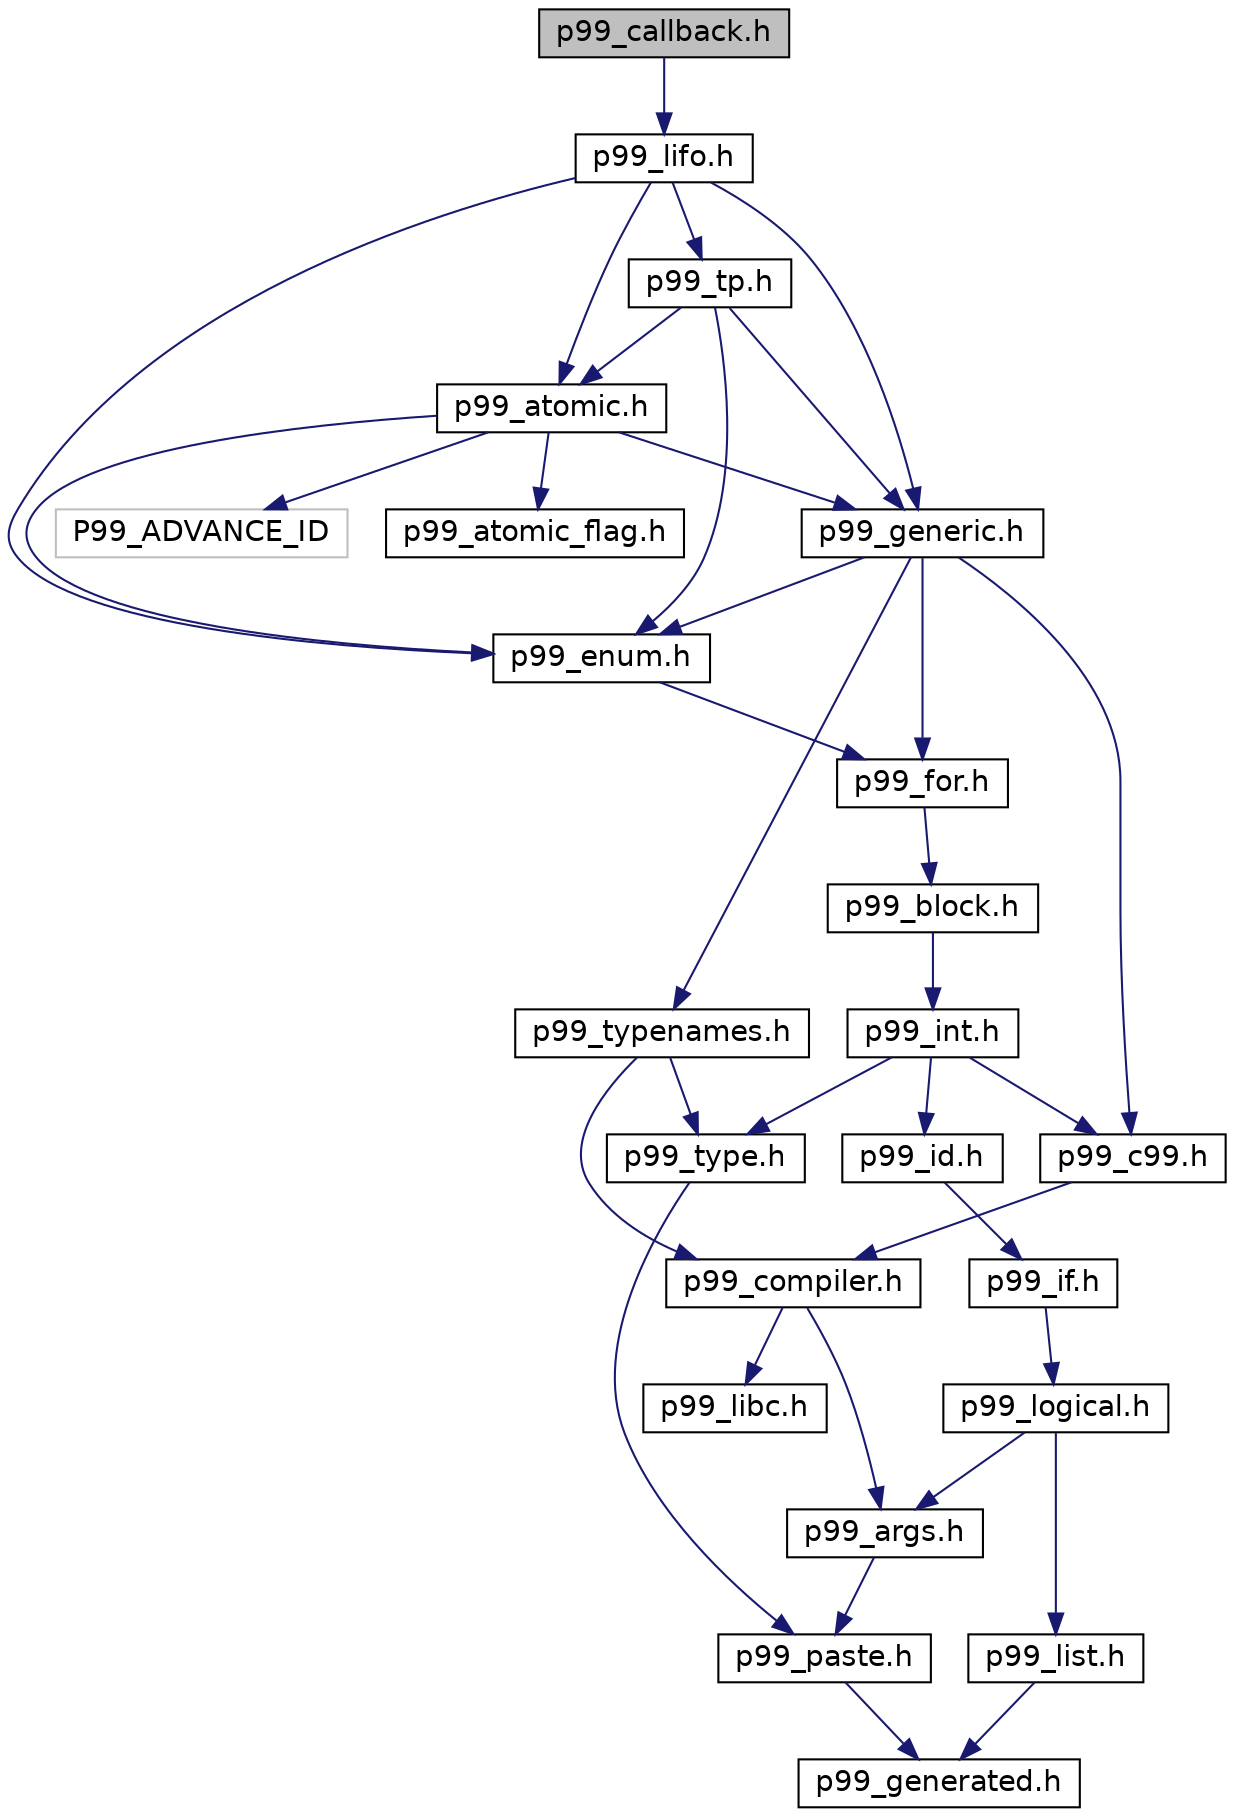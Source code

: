 digraph "p99_callback.h"
{
 // LATEX_PDF_SIZE
  edge [fontname="Helvetica",fontsize="14",labelfontname="Helvetica",labelfontsize="14"];
  node [fontname="Helvetica",fontsize="14",shape=record];
  Node1 [label="p99_callback.h",height=0.2,width=0.4,color="black", fillcolor="grey75", style="filled", fontcolor="black",tooltip=" "];
  Node1 -> Node2 [color="midnightblue",fontsize="14",style="solid",fontname="Helvetica"];
  Node2 [label="p99_lifo.h",height=0.2,width=0.4,color="black", fillcolor="white", style="filled",URL="$p99__lifo_8h.html",tooltip=" "];
  Node2 -> Node3 [color="midnightblue",fontsize="14",style="solid",fontname="Helvetica"];
  Node3 [label="p99_enum.h",height=0.2,width=0.4,color="black", fillcolor="white", style="filled",URL="$p99__enum_8h.html",tooltip=" "];
  Node3 -> Node4 [color="midnightblue",fontsize="14",style="solid",fontname="Helvetica"];
  Node4 [label="p99_for.h",height=0.2,width=0.4,color="black", fillcolor="white", style="filled",URL="$p99__for_8h.html",tooltip="A preprocessor for loop implementation and some derived list handling macros."];
  Node4 -> Node5 [color="midnightblue",fontsize="14",style="solid",fontname="Helvetica"];
  Node5 [label="p99_block.h",height=0.2,width=0.4,color="black", fillcolor="white", style="filled",URL="$p99__block_8h.html",tooltip="Macros that implement controlling blocks."];
  Node5 -> Node6 [color="midnightblue",fontsize="14",style="solid",fontname="Helvetica"];
  Node6 [label="p99_int.h",height=0.2,width=0.4,color="black", fillcolor="white", style="filled",URL="$p99__int_8h.html",tooltip="Macros handling integer types and initialization."];
  Node6 -> Node7 [color="midnightblue",fontsize="14",style="solid",fontname="Helvetica"];
  Node7 [label="p99_c99.h",height=0.2,width=0.4,color="black", fillcolor="white", style="filled",URL="$p99__c99_8h.html",tooltip="C99 specific include files that are required by the standard."];
  Node7 -> Node8 [color="midnightblue",fontsize="14",style="solid",fontname="Helvetica"];
  Node8 [label="p99_compiler.h",height=0.2,width=0.4,color="black", fillcolor="white", style="filled",URL="$p99__compiler_8h.html",tooltip="Group compiler dependencies together in one file."];
  Node8 -> Node9 [color="midnightblue",fontsize="14",style="solid",fontname="Helvetica"];
  Node9 [label="p99_args.h",height=0.2,width=0.4,color="black", fillcolor="white", style="filled",URL="$p99__args_8h.html",tooltip="Providing macros that handle variadic macro argument lists."];
  Node9 -> Node10 [color="midnightblue",fontsize="14",style="solid",fontname="Helvetica"];
  Node10 [label="p99_paste.h",height=0.2,width=0.4,color="black", fillcolor="white", style="filled",URL="$p99__paste_8h.html",tooltip="macros that paste tokens in a predictable way"];
  Node10 -> Node11 [color="midnightblue",fontsize="14",style="solid",fontname="Helvetica"];
  Node11 [label="p99_generated.h",height=0.2,width=0.4,color="black", fillcolor="white", style="filled",URL="$p99__generated_8h.html",tooltip="automatically generated macros to handle variadic macros."];
  Node8 -> Node12 [color="midnightblue",fontsize="14",style="solid",fontname="Helvetica"];
  Node12 [label="p99_libc.h",height=0.2,width=0.4,color="black", fillcolor="white", style="filled",URL="$p99__libc_8h.html",tooltip="Group C library dependencies together in one file."];
  Node6 -> Node13 [color="midnightblue",fontsize="14",style="solid",fontname="Helvetica"];
  Node13 [label="p99_id.h",height=0.2,width=0.4,color="black", fillcolor="white", style="filled",URL="$p99__id_8h.html",tooltip="Implement a simple FILEID that changes each time this file is included somewhere."];
  Node13 -> Node14 [color="midnightblue",fontsize="14",style="solid",fontname="Helvetica"];
  Node14 [label="p99_if.h",height=0.2,width=0.4,color="black", fillcolor="white", style="filled",URL="$p99__if_8h.html",tooltip="preprocessor conditionals to use inside macros"];
  Node14 -> Node15 [color="midnightblue",fontsize="14",style="solid",fontname="Helvetica"];
  Node15 [label="p99_logical.h",height=0.2,width=0.4,color="black", fillcolor="white", style="filled",URL="$p99__logical_8h.html",tooltip="macros to handle Boolean conditions at compile time."];
  Node15 -> Node9 [color="midnightblue",fontsize="14",style="solid",fontname="Helvetica"];
  Node15 -> Node16 [color="midnightblue",fontsize="14",style="solid",fontname="Helvetica"];
  Node16 [label="p99_list.h",height=0.2,width=0.4,color="black", fillcolor="white", style="filled",URL="$p99__list_8h.html",tooltip="Basis macros to process the parameter list of a variadic macro."];
  Node16 -> Node11 [color="midnightblue",fontsize="14",style="solid",fontname="Helvetica"];
  Node6 -> Node17 [color="midnightblue",fontsize="14",style="solid",fontname="Helvetica"];
  Node17 [label="p99_type.h",height=0.2,width=0.4,color="black", fillcolor="white", style="filled",URL="$p99__type_8h.html",tooltip=" "];
  Node17 -> Node10 [color="midnightblue",fontsize="14",style="solid",fontname="Helvetica"];
  Node2 -> Node18 [color="midnightblue",fontsize="14",style="solid",fontname="Helvetica"];
  Node18 [label="p99_generic.h",height=0.2,width=0.4,color="black", fillcolor="white", style="filled",URL="$p99__generic_8h.html",tooltip=" "];
  Node18 -> Node4 [color="midnightblue",fontsize="14",style="solid",fontname="Helvetica"];
  Node18 -> Node3 [color="midnightblue",fontsize="14",style="solid",fontname="Helvetica"];
  Node18 -> Node19 [color="midnightblue",fontsize="14",style="solid",fontname="Helvetica"];
  Node19 [label="p99_typenames.h",height=0.2,width=0.4,color="black", fillcolor="white", style="filled",URL="$p99__typenames_8h.html",tooltip="Declare types derived from the standard types."];
  Node19 -> Node8 [color="midnightblue",fontsize="14",style="solid",fontname="Helvetica"];
  Node19 -> Node17 [color="midnightblue",fontsize="14",style="solid",fontname="Helvetica"];
  Node18 -> Node7 [color="midnightblue",fontsize="14",style="solid",fontname="Helvetica"];
  Node2 -> Node20 [color="midnightblue",fontsize="14",style="solid",fontname="Helvetica"];
  Node20 [label="p99_atomic.h",height=0.2,width=0.4,color="black", fillcolor="white", style="filled",URL="$p99__atomic_8h.html",tooltip=" "];
  Node20 -> Node3 [color="midnightblue",fontsize="14",style="solid",fontname="Helvetica"];
  Node20 -> Node18 [color="midnightblue",fontsize="14",style="solid",fontname="Helvetica"];
  Node20 -> Node21 [color="midnightblue",fontsize="14",style="solid",fontname="Helvetica"];
  Node21 [label="P99_ADVANCE_ID",height=0.2,width=0.4,color="grey75", fillcolor="white", style="filled",tooltip=" "];
  Node20 -> Node22 [color="midnightblue",fontsize="14",style="solid",fontname="Helvetica"];
  Node22 [label="p99_atomic_flag.h",height=0.2,width=0.4,color="black", fillcolor="white", style="filled",URL="$p99__atomic__flag_8h.html",tooltip=" "];
  Node2 -> Node23 [color="midnightblue",fontsize="14",style="solid",fontname="Helvetica"];
  Node23 [label="p99_tp.h",height=0.2,width=0.4,color="black", fillcolor="white", style="filled",URL="$p99__tp_8h.html",tooltip=" "];
  Node23 -> Node3 [color="midnightblue",fontsize="14",style="solid",fontname="Helvetica"];
  Node23 -> Node18 [color="midnightblue",fontsize="14",style="solid",fontname="Helvetica"];
  Node23 -> Node20 [color="midnightblue",fontsize="14",style="solid",fontname="Helvetica"];
}
